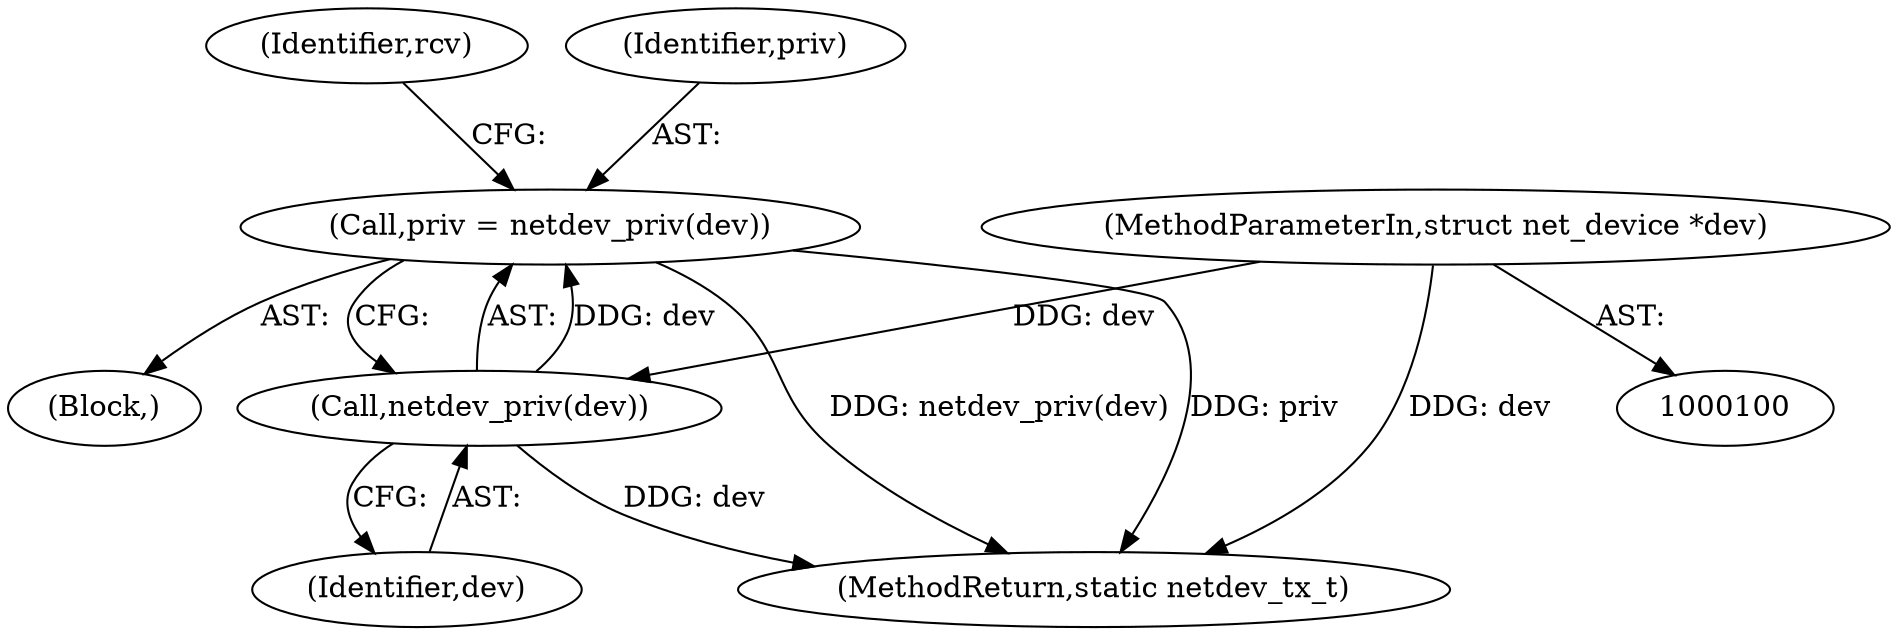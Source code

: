 digraph "0_linux_6ec82562ffc6f297d0de36d65776cff8e5704867@pointer" {
"1000113" [label="(Call,priv = netdev_priv(dev))"];
"1000115" [label="(Call,netdev_priv(dev))"];
"1000102" [label="(MethodParameterIn,struct net_device *dev)"];
"1000118" [label="(Identifier,rcv)"];
"1000114" [label="(Identifier,priv)"];
"1000113" [label="(Call,priv = netdev_priv(dev))"];
"1000209" [label="(MethodReturn,static netdev_tx_t)"];
"1000102" [label="(MethodParameterIn,struct net_device *dev)"];
"1000103" [label="(Block,)"];
"1000115" [label="(Call,netdev_priv(dev))"];
"1000116" [label="(Identifier,dev)"];
"1000113" -> "1000103"  [label="AST: "];
"1000113" -> "1000115"  [label="CFG: "];
"1000114" -> "1000113"  [label="AST: "];
"1000115" -> "1000113"  [label="AST: "];
"1000118" -> "1000113"  [label="CFG: "];
"1000113" -> "1000209"  [label="DDG: priv"];
"1000113" -> "1000209"  [label="DDG: netdev_priv(dev)"];
"1000115" -> "1000113"  [label="DDG: dev"];
"1000115" -> "1000116"  [label="CFG: "];
"1000116" -> "1000115"  [label="AST: "];
"1000115" -> "1000209"  [label="DDG: dev"];
"1000102" -> "1000115"  [label="DDG: dev"];
"1000102" -> "1000100"  [label="AST: "];
"1000102" -> "1000209"  [label="DDG: dev"];
}
